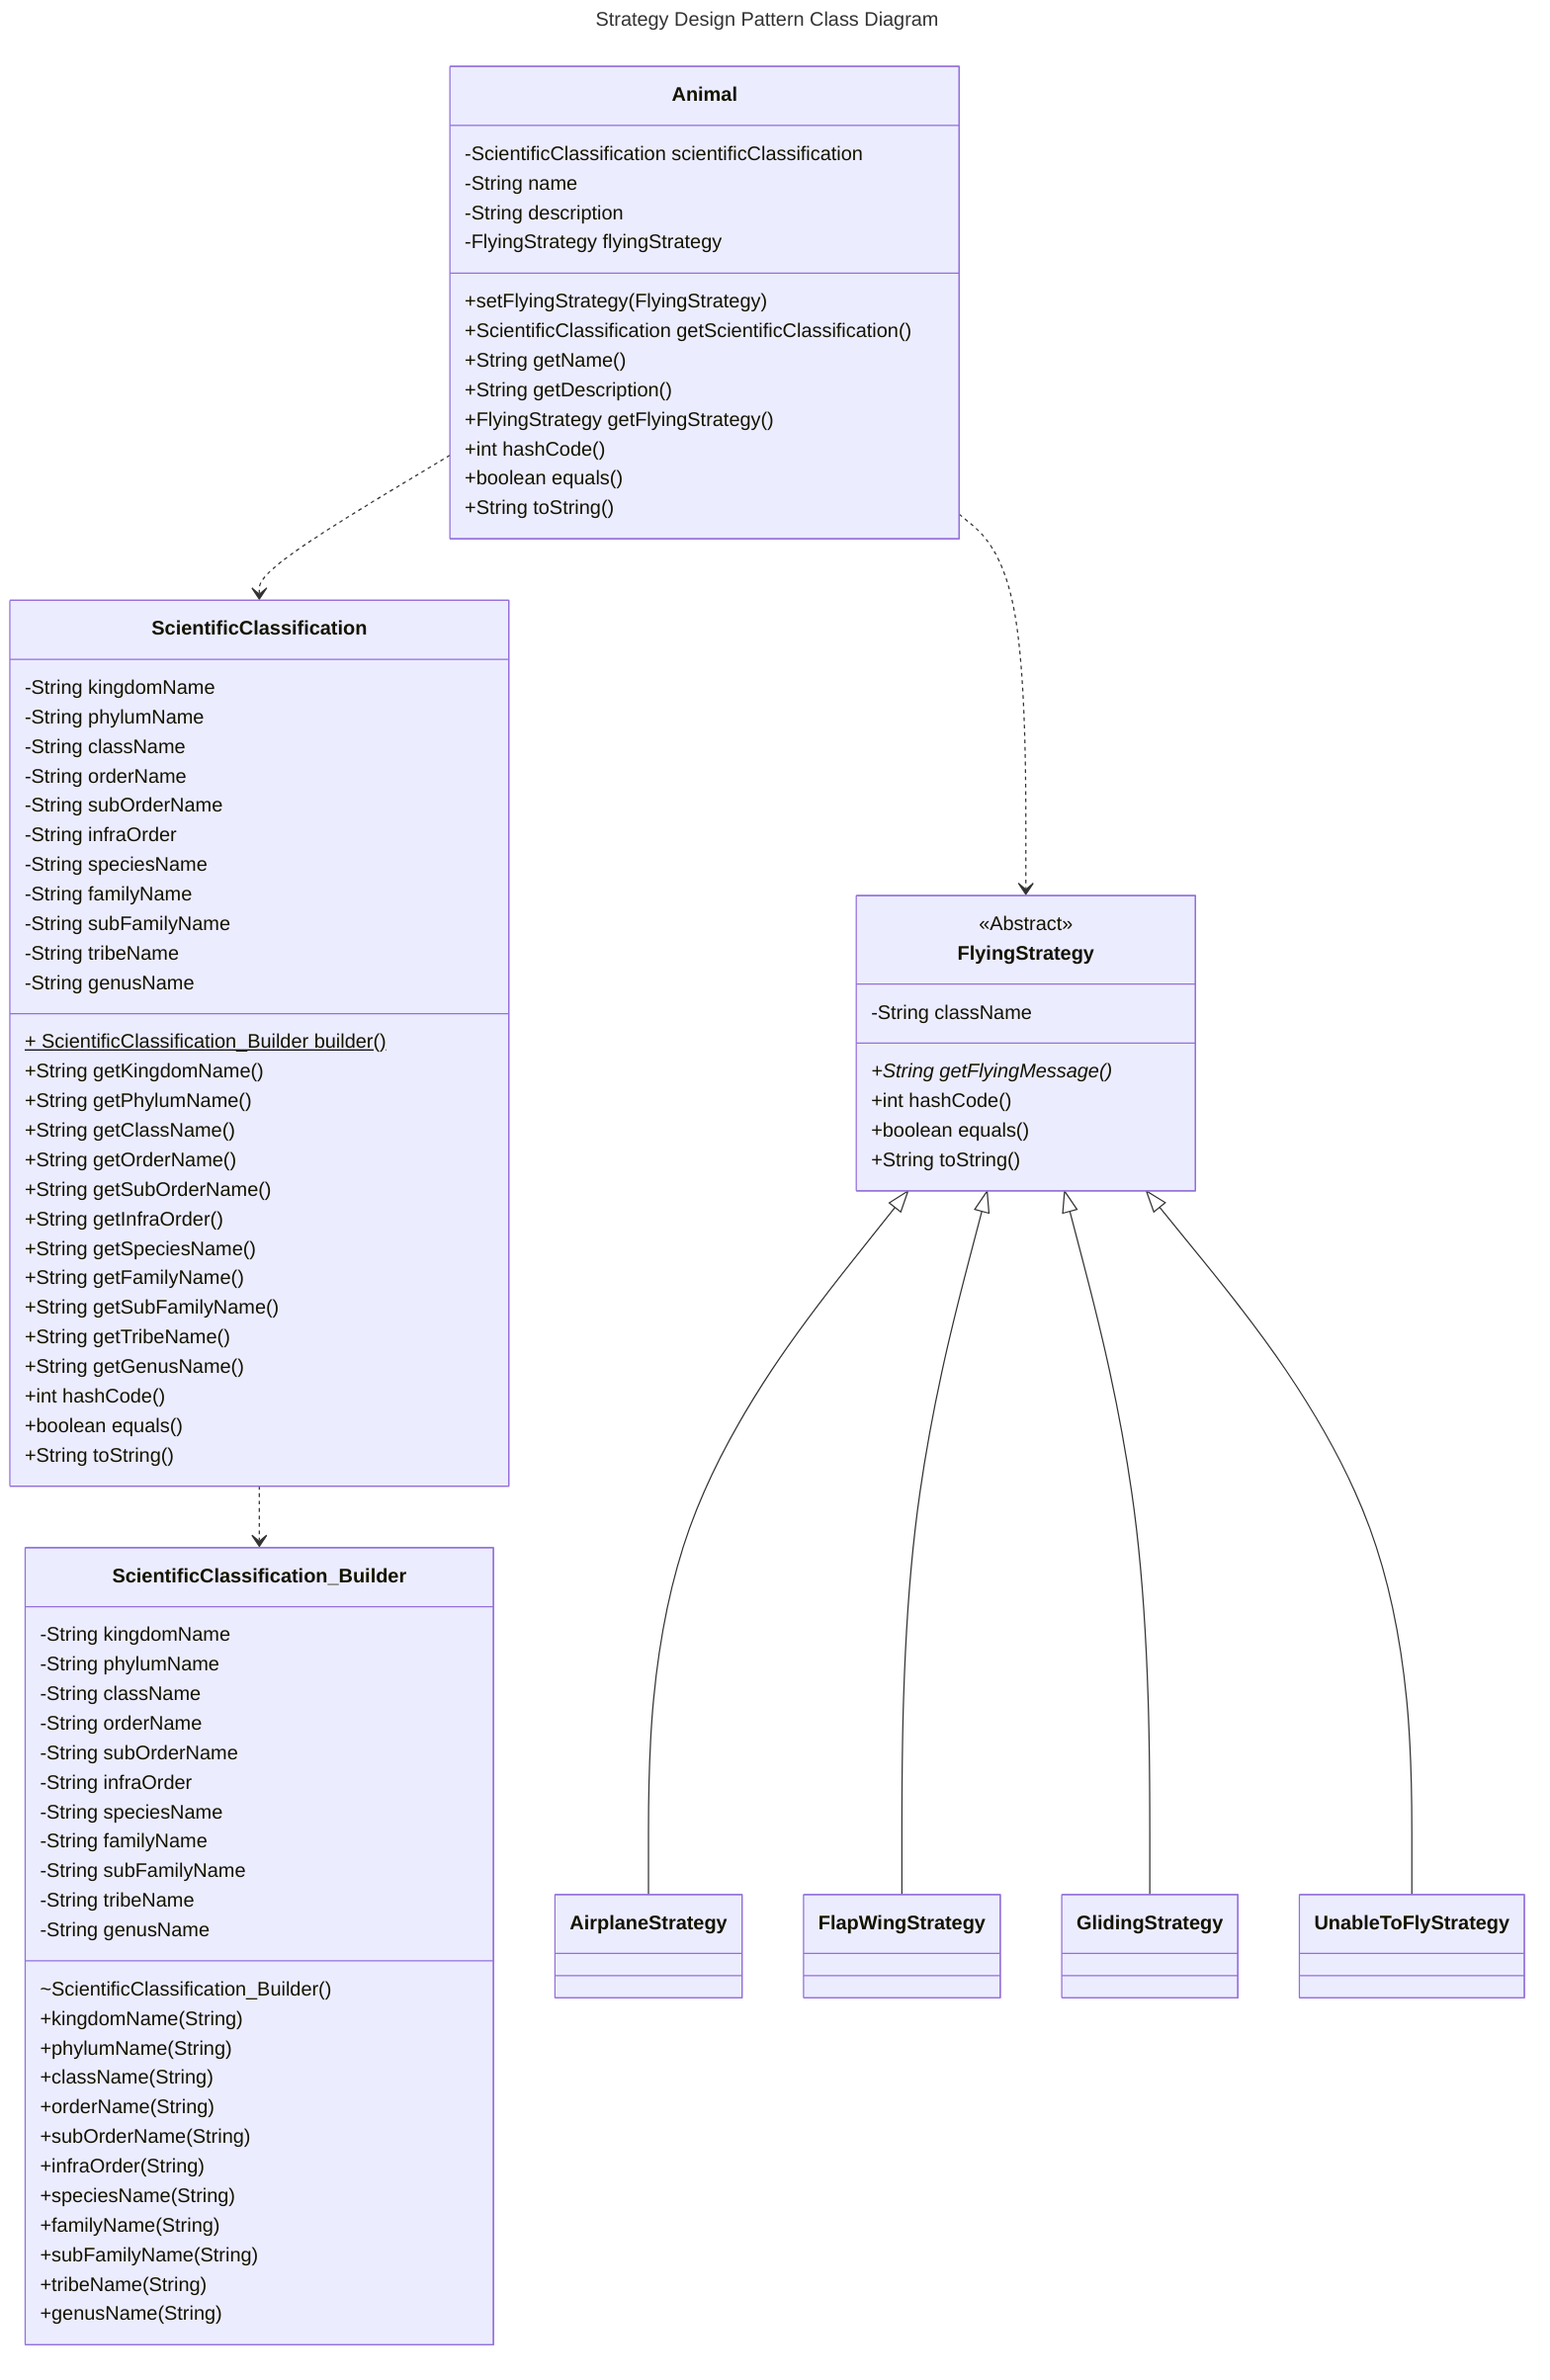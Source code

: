 ---
title: Strategy Design Pattern Class Diagram
---
classDiagram
    FlyingStrategy <|-- AirplaneStrategy
    FlyingStrategy <|-- FlapWingStrategy
    FlyingStrategy <|-- GlidingStrategy
    FlyingStrategy <|-- UnableToFlyStrategy
    Animal ..> ScientificClassification
    Animal ..> FlyingStrategy
    ScientificClassification ..> ScientificClassification_Builder
    <<Abstract>> FlyingStrategy
    class FlyingStrategy {
        -String className
        +String getFlyingMessage()*
        +int hashCode()
        +boolean equals()
        +String toString()
    }
    class ScientificClassification {
        -String kingdomName
        -String phylumName
        -String className
        -String orderName
        -String subOrderName
        -String infraOrder
        -String speciesName
        -String familyName
        -String subFamilyName
        -String tribeName
        -String genusName
        + ScientificClassification_Builder builder()$
        +String getKingdomName()
        +String getPhylumName()
        +String getClassName()
        +String getOrderName()
        +String getSubOrderName()
        +String getInfraOrder()
        +String getSpeciesName()
        +String getFamilyName()
        +String getSubFamilyName()
        +String getTribeName()
        +String getGenusName()
        +int hashCode()
        +boolean equals()
        +String toString()
    }
    class ScientificClassification_Builder {
        -String kingdomName
        -String phylumName
        -String className
        -String orderName
        -String subOrderName
        -String infraOrder
        -String speciesName
        -String familyName
        -String subFamilyName
        -String tribeName
        -String genusName
        ~ScientificClassification_Builder()
        +kingdomName(String)
        +phylumName(String)
        +className(String)
        +orderName(String)
        +subOrderName(String)
        +infraOrder(String)
        +speciesName(String)
        +familyName(String)
        +subFamilyName(String)
        +tribeName(String)
        +genusName(String)
    }
    class Animal{
        -ScientificClassification scientificClassification
        -String name
        -String description
        -FlyingStrategy flyingStrategy
        +setFlyingStrategy(FlyingStrategy)
        +ScientificClassification getScientificClassification()
        +String getName()
        +String getDescription()
        +FlyingStrategy getFlyingStrategy()
        +int hashCode()
        +boolean equals()
        +String toString()
    }